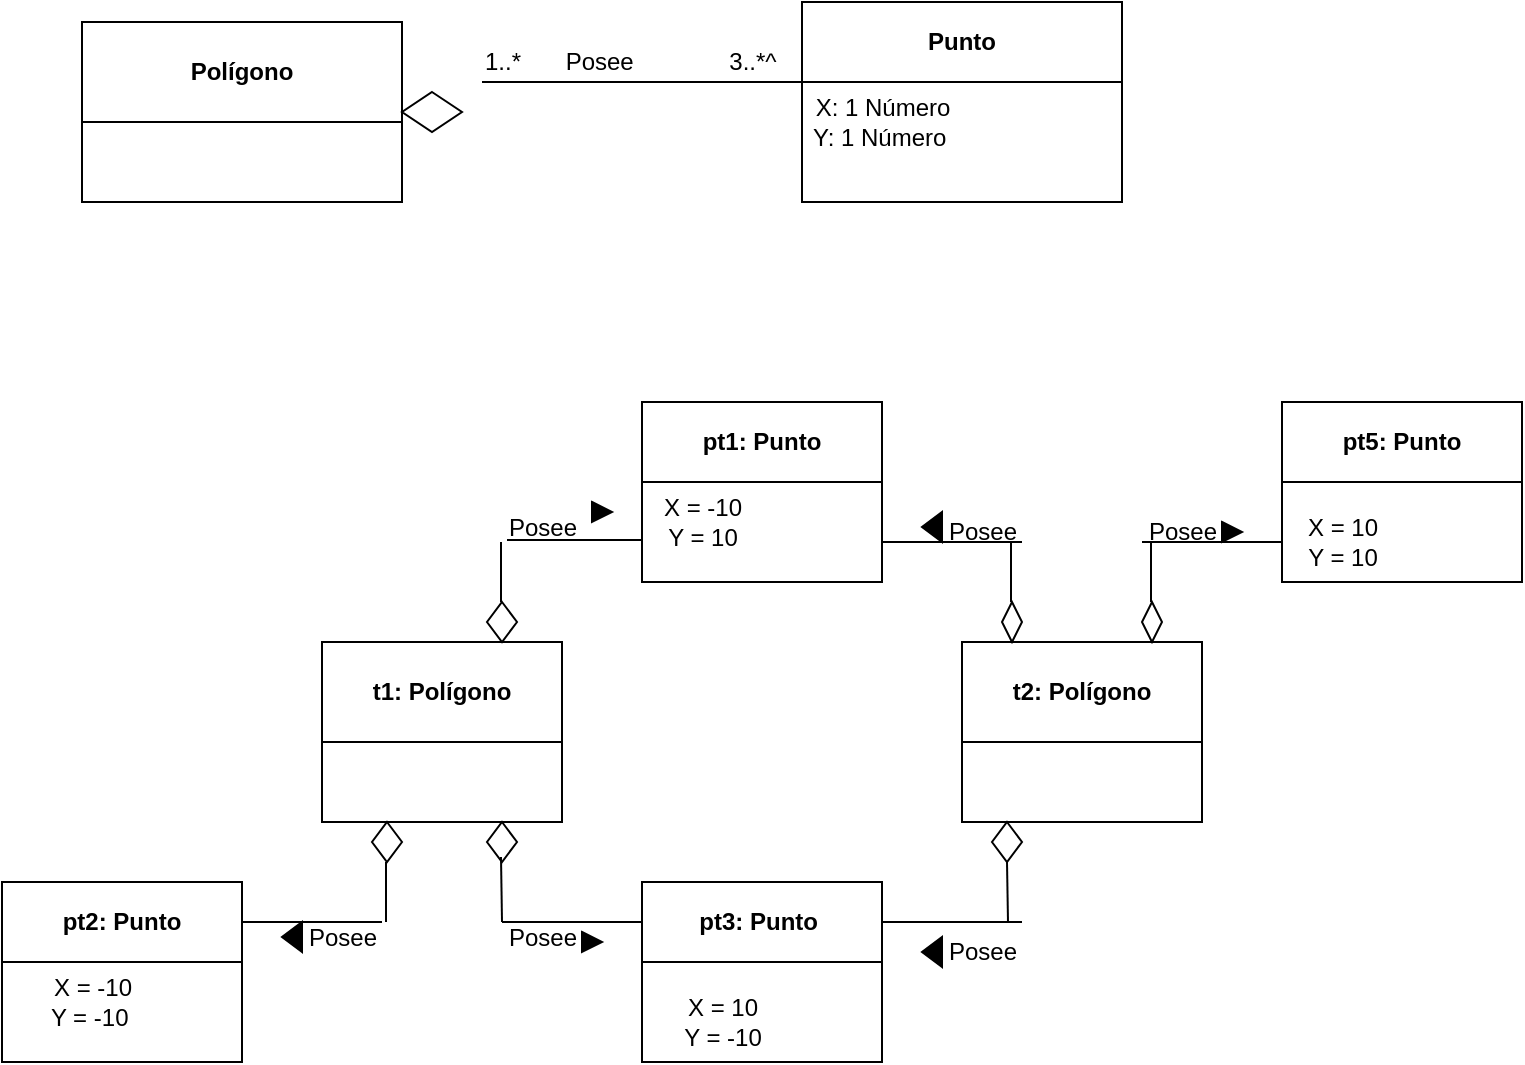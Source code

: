 <mxfile>
    <diagram id="OBRpExihR_yidZMEyMaO" name="Página-1">
        <mxGraphModel dx="672" dy="502" grid="1" gridSize="10" guides="1" tooltips="1" connect="1" arrows="1" fold="1" page="1" pageScale="1" pageWidth="827" pageHeight="1169" math="0" shadow="0">
            <root>
                <mxCell id="0"/>
                <mxCell id="1" parent="0"/>
                <mxCell id="2" value="Polígono" style="swimlane;whiteSpace=wrap;html=1;startSize=50;" vertex="1" parent="1">
                    <mxGeometry x="40" y="90" width="160" height="90" as="geometry"/>
                </mxCell>
                <mxCell id="7" value="" style="rhombus;whiteSpace=wrap;html=1;" vertex="1" parent="1">
                    <mxGeometry x="200" y="125" width="30" height="20" as="geometry"/>
                </mxCell>
                <mxCell id="8" value="Punto" style="swimlane;whiteSpace=wrap;html=1;startSize=40;" vertex="1" parent="1">
                    <mxGeometry x="400" y="80" width="160" height="100" as="geometry"/>
                </mxCell>
                <mxCell id="9" value="X: 1 Número&lt;br/&gt;Y: 1 Número&amp;nbsp;" style="text;html=1;align=center;verticalAlign=middle;resizable=0;points=[];autosize=1;strokeColor=none;fillColor=none;" vertex="1" parent="1">
                    <mxGeometry x="395" y="120" width="90" height="40" as="geometry"/>
                </mxCell>
                <mxCell id="10" value="" style="endArrow=none;html=1;" edge="1" parent="1">
                    <mxGeometry width="50" height="50" relative="1" as="geometry">
                        <mxPoint x="240" y="120" as="sourcePoint"/>
                        <mxPoint x="400" y="120" as="targetPoint"/>
                    </mxGeometry>
                </mxCell>
                <mxCell id="11" value="1..*" style="text;html=1;align=center;verticalAlign=middle;resizable=0;points=[];autosize=1;strokeColor=none;fillColor=none;" vertex="1" parent="1">
                    <mxGeometry x="230" y="95" width="40" height="30" as="geometry"/>
                </mxCell>
                <mxCell id="12" value="Posee&amp;nbsp;" style="text;html=1;align=center;verticalAlign=middle;resizable=0;points=[];autosize=1;strokeColor=none;fillColor=none;" vertex="1" parent="1">
                    <mxGeometry x="270" y="95" width="60" height="30" as="geometry"/>
                </mxCell>
                <mxCell id="13" value="3..*^" style="text;html=1;align=center;verticalAlign=middle;resizable=0;points=[];autosize=1;strokeColor=none;fillColor=none;" vertex="1" parent="1">
                    <mxGeometry x="350" y="95" width="50" height="30" as="geometry"/>
                </mxCell>
                <mxCell id="14" value="pt2: Punto" style="swimlane;whiteSpace=wrap;html=1;startSize=40;" vertex="1" parent="1">
                    <mxGeometry y="520" width="120" height="90" as="geometry"/>
                </mxCell>
                <mxCell id="15" value="X = -10&lt;br/&gt;Y = -10&amp;nbsp;" style="text;html=1;align=center;verticalAlign=middle;resizable=0;points=[];autosize=1;strokeColor=none;fillColor=none;" vertex="1" parent="14">
                    <mxGeometry x="10" y="40" width="70" height="40" as="geometry"/>
                </mxCell>
                <mxCell id="16" value="pt1: Punto" style="swimlane;whiteSpace=wrap;html=1;startSize=40;" vertex="1" parent="1">
                    <mxGeometry x="320" y="280" width="120" height="90" as="geometry"/>
                </mxCell>
                <mxCell id="17" value="X = -10&lt;br/&gt;Y = 10" style="text;html=1;align=center;verticalAlign=middle;resizable=0;points=[];autosize=1;strokeColor=none;fillColor=none;" vertex="1" parent="16">
                    <mxGeometry y="40" width="60" height="40" as="geometry"/>
                </mxCell>
                <mxCell id="19" value="pt5: Punto" style="swimlane;whiteSpace=wrap;html=1;startSize=40;" vertex="1" parent="1">
                    <mxGeometry x="640" y="280" width="120" height="90" as="geometry"/>
                </mxCell>
                <mxCell id="20" value="X = 10&lt;br/&gt;Y = 10&lt;br/&gt;" style="text;html=1;align=center;verticalAlign=middle;resizable=0;points=[];autosize=1;strokeColor=none;fillColor=none;" vertex="1" parent="19">
                    <mxGeometry y="50" width="60" height="40" as="geometry"/>
                </mxCell>
                <mxCell id="21" value="pt3: Punto&amp;nbsp;" style="swimlane;whiteSpace=wrap;html=1;startSize=40;" vertex="1" parent="1">
                    <mxGeometry x="320" y="520" width="120" height="90" as="geometry"/>
                </mxCell>
                <mxCell id="22" value="X = 10&lt;br/&gt;Y = -10" style="text;html=1;align=center;verticalAlign=middle;resizable=0;points=[];autosize=1;strokeColor=none;fillColor=none;" vertex="1" parent="21">
                    <mxGeometry x="10" y="50" width="60" height="40" as="geometry"/>
                </mxCell>
                <mxCell id="23" value="t1: Polígono" style="swimlane;whiteSpace=wrap;html=1;startSize=50;" vertex="1" parent="1">
                    <mxGeometry x="160" y="400" width="120" height="90" as="geometry"/>
                </mxCell>
                <mxCell id="25" value="t2: Polígono" style="swimlane;whiteSpace=wrap;html=1;startSize=50;" vertex="1" parent="1">
                    <mxGeometry x="480" y="400" width="120" height="90" as="geometry"/>
                </mxCell>
                <mxCell id="26" value="" style="endArrow=none;html=1;" edge="1" parent="1">
                    <mxGeometry width="50" height="50" relative="1" as="geometry">
                        <mxPoint x="570" y="350" as="sourcePoint"/>
                        <mxPoint x="640" y="350" as="targetPoint"/>
                    </mxGeometry>
                </mxCell>
                <mxCell id="27" value="" style="endArrow=none;html=1;" edge="1" parent="1">
                    <mxGeometry width="50" height="50" relative="1" as="geometry">
                        <mxPoint x="440" y="350" as="sourcePoint"/>
                        <mxPoint x="510" y="350" as="targetPoint"/>
                    </mxGeometry>
                </mxCell>
                <mxCell id="28" value="" style="rhombus;whiteSpace=wrap;html=1;" vertex="1" parent="1">
                    <mxGeometry x="570" y="380" width="10" height="20" as="geometry"/>
                </mxCell>
                <mxCell id="29" value="" style="rhombus;whiteSpace=wrap;html=1;" vertex="1" parent="1">
                    <mxGeometry x="500" y="380" width="10" height="20" as="geometry"/>
                </mxCell>
                <mxCell id="36" value="" style="endArrow=none;html=1;" edge="1" parent="1">
                    <mxGeometry width="50" height="50" relative="1" as="geometry">
                        <mxPoint x="504.5" y="380" as="sourcePoint"/>
                        <mxPoint x="504.5" y="350" as="targetPoint"/>
                    </mxGeometry>
                </mxCell>
                <mxCell id="37" value="" style="endArrow=none;html=1;" edge="1" parent="1">
                    <mxGeometry width="50" height="50" relative="1" as="geometry">
                        <mxPoint x="574.5" y="380" as="sourcePoint"/>
                        <mxPoint x="574.5" y="350" as="targetPoint"/>
                    </mxGeometry>
                </mxCell>
                <mxCell id="38" value="Posee" style="text;html=1;align=center;verticalAlign=middle;resizable=0;points=[];autosize=1;strokeColor=none;fillColor=none;" vertex="1" parent="1">
                    <mxGeometry x="460" y="330" width="60" height="30" as="geometry"/>
                </mxCell>
                <mxCell id="39" value="Posee" style="text;html=1;align=center;verticalAlign=middle;resizable=0;points=[];autosize=1;strokeColor=none;fillColor=none;" vertex="1" parent="1">
                    <mxGeometry x="560" y="330" width="60" height="30" as="geometry"/>
                </mxCell>
                <mxCell id="40" value="" style="endArrow=none;html=1;" edge="1" parent="1">
                    <mxGeometry width="50" height="50" relative="1" as="geometry">
                        <mxPoint x="440" y="540" as="sourcePoint"/>
                        <mxPoint x="510" y="540" as="targetPoint"/>
                    </mxGeometry>
                </mxCell>
                <mxCell id="41" value="" style="endArrow=none;html=1;entryX=0.5;entryY=1;entryDx=0;entryDy=0;" edge="1" parent="1" target="47">
                    <mxGeometry width="50" height="50" relative="1" as="geometry">
                        <mxPoint x="503" y="540" as="sourcePoint"/>
                        <mxPoint x="504.5" y="525" as="targetPoint"/>
                    </mxGeometry>
                </mxCell>
                <mxCell id="47" value="" style="rhombus;whiteSpace=wrap;html=1;" vertex="1" parent="1">
                    <mxGeometry x="495" y="490" width="15" height="20" as="geometry"/>
                </mxCell>
                <mxCell id="48" value="Posee" style="text;html=1;align=center;verticalAlign=middle;resizable=0;points=[];autosize=1;strokeColor=none;fillColor=none;" vertex="1" parent="1">
                    <mxGeometry x="460" y="540" width="60" height="30" as="geometry"/>
                </mxCell>
                <mxCell id="49" value="" style="triangle;whiteSpace=wrap;html=1;direction=west;fillColor=#000000;strokeColor=#000000;" vertex="1" parent="1">
                    <mxGeometry x="460" y="547.5" width="10" height="15" as="geometry"/>
                </mxCell>
                <mxCell id="52" value="" style="triangle;whiteSpace=wrap;html=1;strokeColor=#000000;fillColor=#000000;" vertex="1" parent="1">
                    <mxGeometry x="610" y="340" width="10" height="10" as="geometry"/>
                </mxCell>
                <mxCell id="53" value="" style="triangle;whiteSpace=wrap;html=1;direction=west;fillColor=#000000;strokeColor=#000000;" vertex="1" parent="1">
                    <mxGeometry x="460" y="335" width="10" height="15" as="geometry"/>
                </mxCell>
                <mxCell id="54" value="" style="endArrow=none;html=1;startArrow=none;" edge="1" parent="1">
                    <mxGeometry width="50" height="50" relative="1" as="geometry">
                        <mxPoint x="250" y="540" as="sourcePoint"/>
                        <mxPoint x="320" y="540" as="targetPoint"/>
                        <Array as="points">
                            <mxPoint x="250" y="540"/>
                        </Array>
                    </mxGeometry>
                </mxCell>
                <mxCell id="55" value="" style="endArrow=none;html=1;" edge="1" parent="1">
                    <mxGeometry width="50" height="50" relative="1" as="geometry">
                        <mxPoint x="330" y="490" as="sourcePoint"/>
                        <mxPoint x="330" y="490" as="targetPoint"/>
                    </mxGeometry>
                </mxCell>
                <mxCell id="57" value="" style="rhombus;whiteSpace=wrap;html=1;" vertex="1" parent="1">
                    <mxGeometry x="242.5" y="380" width="15" height="20" as="geometry"/>
                </mxCell>
                <mxCell id="58" value="" style="rhombus;whiteSpace=wrap;html=1;" vertex="1" parent="1">
                    <mxGeometry x="242.5" y="490" width="15" height="20" as="geometry"/>
                </mxCell>
                <mxCell id="59" value="" style="rhombus;whiteSpace=wrap;html=1;" vertex="1" parent="1">
                    <mxGeometry x="185" y="490" width="15" height="20" as="geometry"/>
                </mxCell>
                <mxCell id="60" value="" style="endArrow=none;html=1;" edge="1" parent="1">
                    <mxGeometry width="50" height="50" relative="1" as="geometry">
                        <mxPoint x="120" y="540" as="sourcePoint"/>
                        <mxPoint x="190" y="540" as="targetPoint"/>
                    </mxGeometry>
                </mxCell>
                <mxCell id="61" value="" style="endArrow=none;html=1;" edge="1" parent="1">
                    <mxGeometry width="50" height="50" relative="1" as="geometry">
                        <mxPoint x="192" y="540" as="sourcePoint"/>
                        <mxPoint x="192" y="510" as="targetPoint"/>
                        <Array as="points">
                            <mxPoint x="192" y="530"/>
                        </Array>
                    </mxGeometry>
                </mxCell>
                <mxCell id="62" value="" style="endArrow=none;html=1;" edge="1" parent="1">
                    <mxGeometry width="50" height="50" relative="1" as="geometry">
                        <mxPoint x="250" y="540" as="sourcePoint"/>
                        <mxPoint x="249.5" y="507.5" as="targetPoint"/>
                    </mxGeometry>
                </mxCell>
                <mxCell id="63" value="" style="endArrow=none;html=1;" edge="1" parent="1">
                    <mxGeometry width="50" height="50" relative="1" as="geometry">
                        <mxPoint x="252.5" y="349" as="sourcePoint"/>
                        <mxPoint x="320" y="349" as="targetPoint"/>
                    </mxGeometry>
                </mxCell>
                <mxCell id="64" value="" style="endArrow=none;html=1;" edge="1" parent="1">
                    <mxGeometry width="50" height="50" relative="1" as="geometry">
                        <mxPoint x="249.5" y="380" as="sourcePoint"/>
                        <mxPoint x="249.5" y="350" as="targetPoint"/>
                    </mxGeometry>
                </mxCell>
                <mxCell id="65" value="" style="triangle;whiteSpace=wrap;html=1;direction=west;fillColor=#000000;strokeColor=#000000;" vertex="1" parent="1">
                    <mxGeometry x="140" y="540" width="10" height="15" as="geometry"/>
                </mxCell>
                <mxCell id="68" value="" style="endArrow=none;html=1;" edge="1" parent="1">
                    <mxGeometry width="50" height="50" relative="1" as="geometry">
                        <mxPoint x="260" y="540" as="sourcePoint"/>
                        <mxPoint x="260" y="540" as="targetPoint"/>
                        <Array as="points"/>
                    </mxGeometry>
                </mxCell>
                <mxCell id="67" value="Posee" style="text;html=1;align=center;verticalAlign=middle;resizable=0;points=[];autosize=1;strokeColor=none;fillColor=none;" vertex="1" parent="1">
                    <mxGeometry x="240" y="532.5" width="60" height="30" as="geometry"/>
                </mxCell>
                <mxCell id="69" value="Posee" style="text;html=1;align=center;verticalAlign=middle;resizable=0;points=[];autosize=1;strokeColor=none;fillColor=none;" vertex="1" parent="1">
                    <mxGeometry x="140" y="532.5" width="60" height="30" as="geometry"/>
                </mxCell>
                <mxCell id="70" value="" style="triangle;whiteSpace=wrap;html=1;strokeColor=#000000;fillColor=#000000;" vertex="1" parent="1">
                    <mxGeometry x="290" y="545" width="10" height="10" as="geometry"/>
                </mxCell>
                <mxCell id="71" value="" style="triangle;whiteSpace=wrap;html=1;strokeColor=#000000;fillColor=#000000;" vertex="1" parent="1">
                    <mxGeometry x="295" y="330" width="10" height="10" as="geometry"/>
                </mxCell>
                <mxCell id="72" value="Posee" style="text;html=1;align=center;verticalAlign=middle;resizable=0;points=[];autosize=1;strokeColor=none;fillColor=none;" vertex="1" parent="1">
                    <mxGeometry x="240" y="327.5" width="60" height="30" as="geometry"/>
                </mxCell>
            </root>
        </mxGraphModel>
    </diagram>
</mxfile>